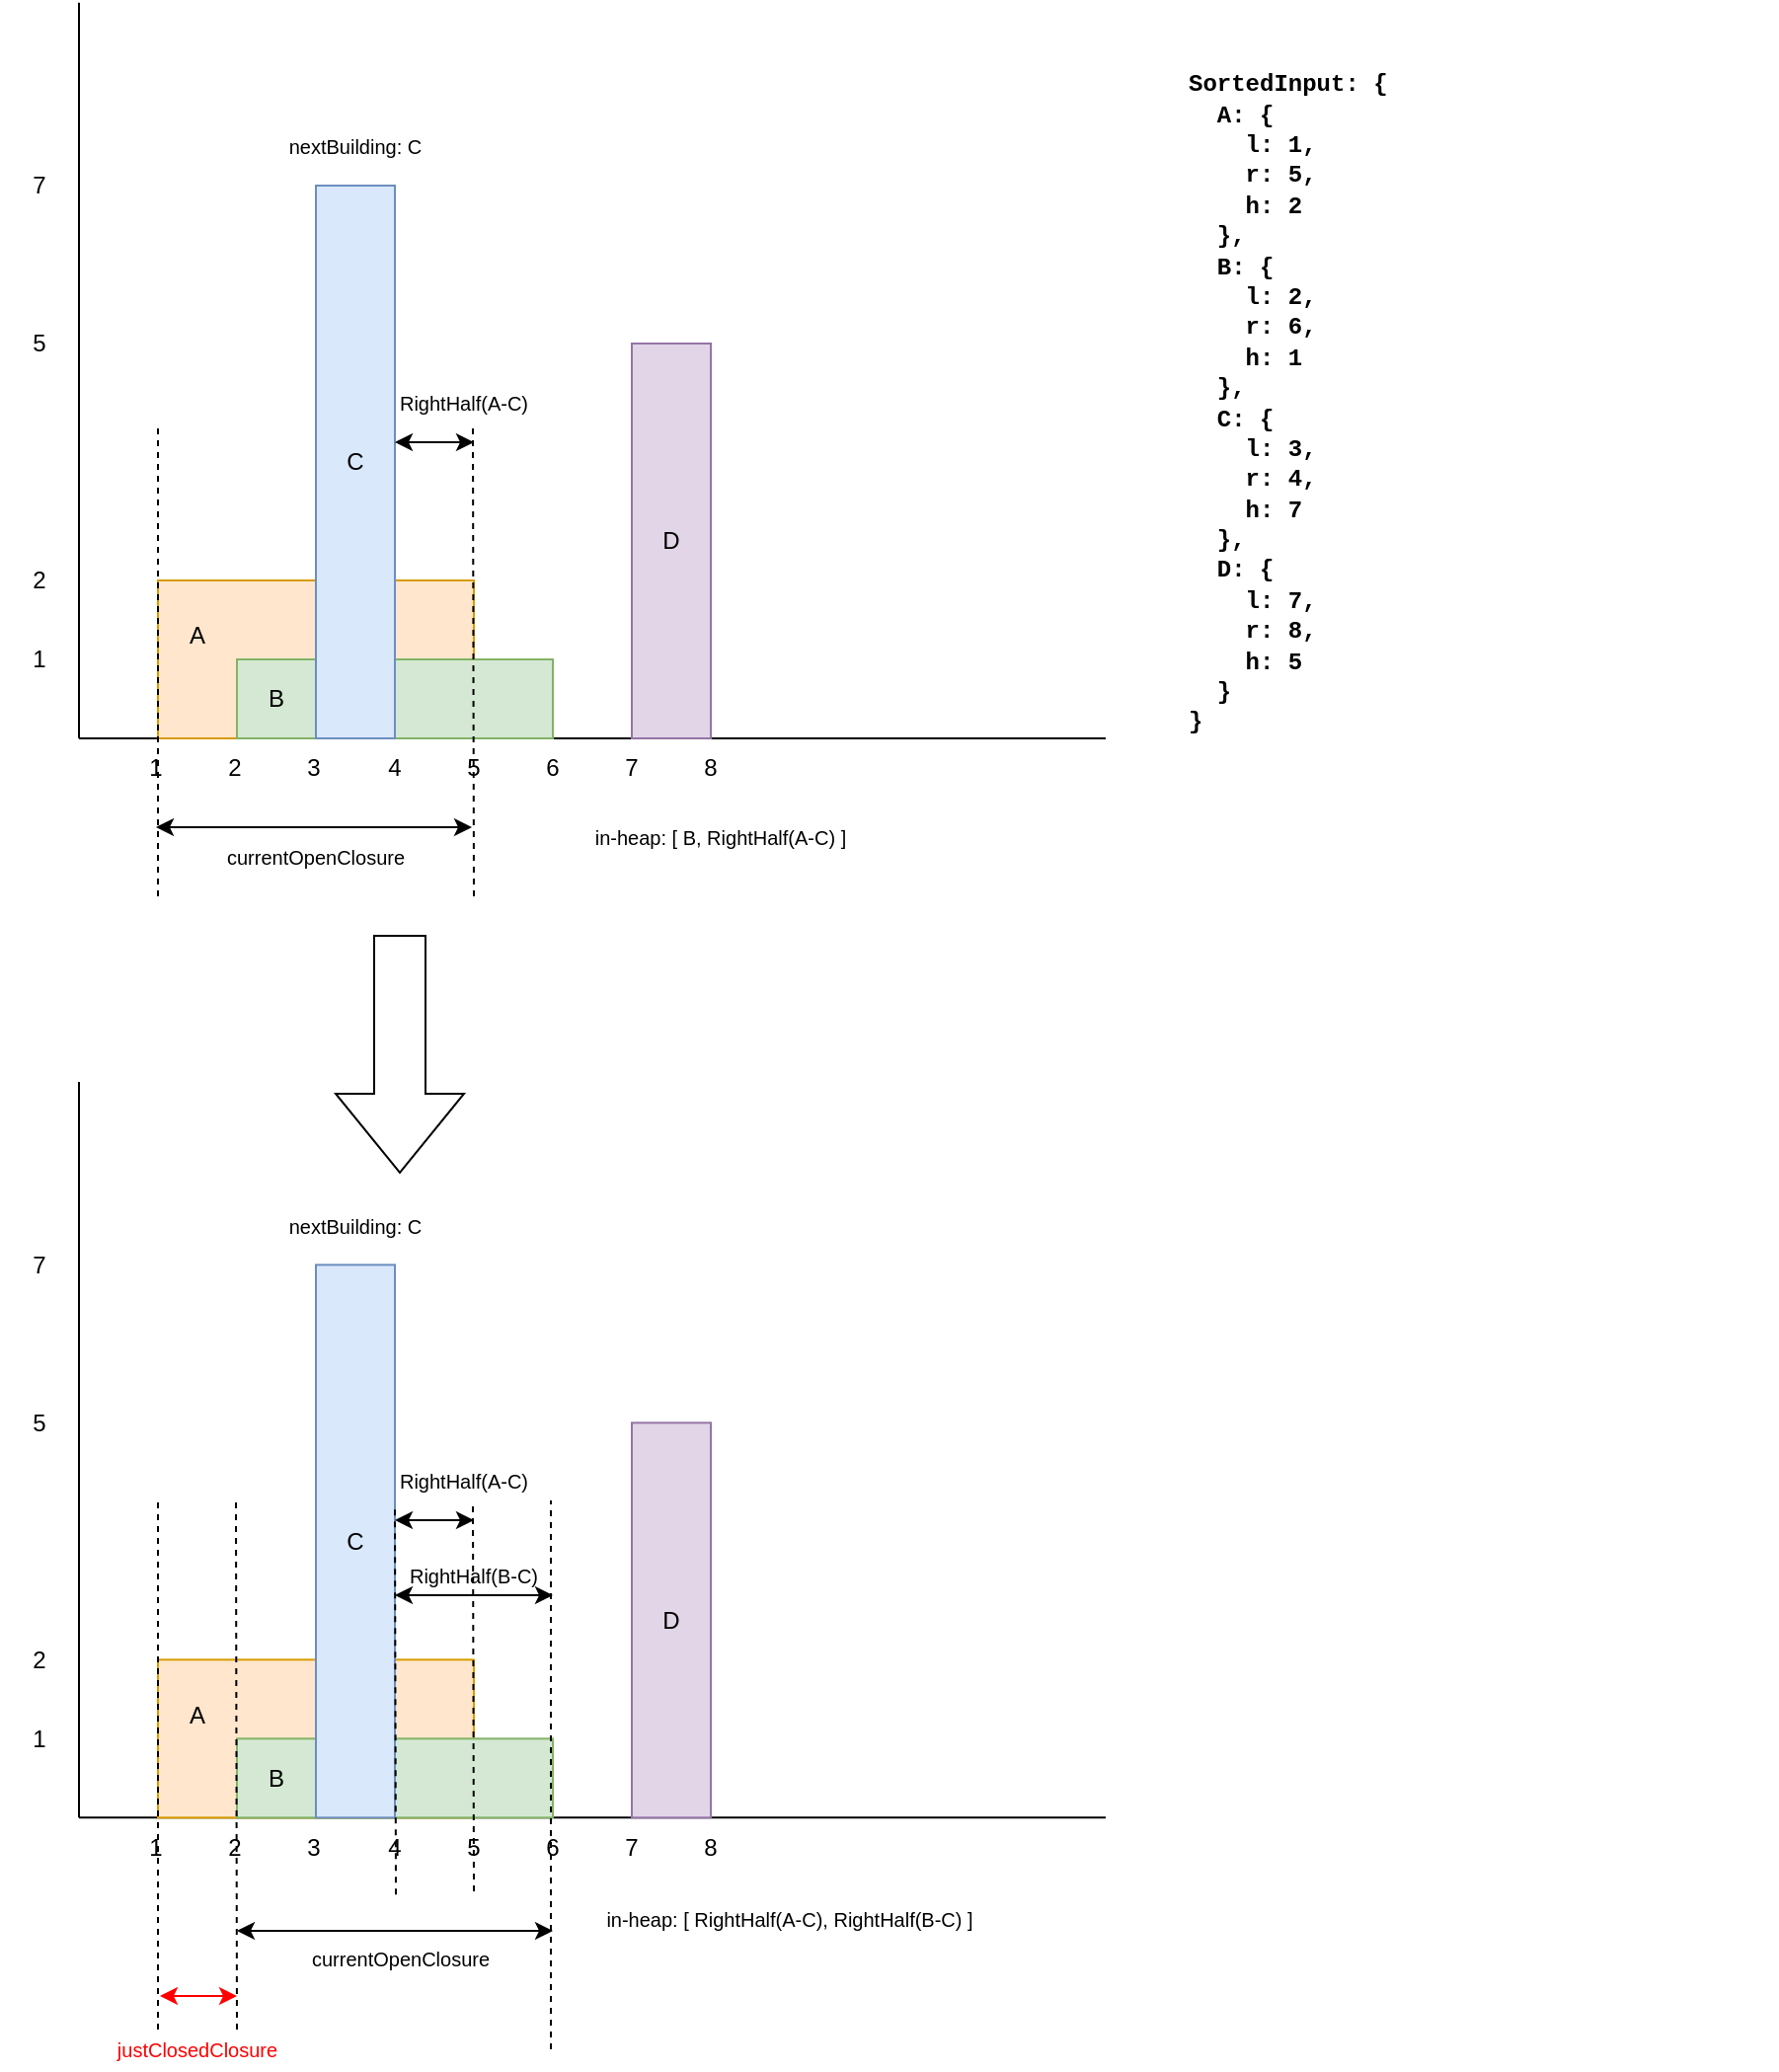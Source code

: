 <mxfile version="12.4.2" type="device" pages="1"><diagram id="HxeMkuzWm_3UuA6j0s6W" name="Page-1"><mxGraphModel dx="768" dy="1660" grid="1" gridSize="10" guides="1" tooltips="1" connect="1" arrows="1" fold="1" page="1" pageScale="1" pageWidth="827" pageHeight="1169" math="0" shadow="0"><root><mxCell id="0"/><mxCell id="1" parent="0"/><mxCell id="lubWwQueUb9EpYyNy_FM-1" value="" style="endArrow=none;html=1;" parent="1" edge="1"><mxGeometry width="50" height="50" relative="1" as="geometry"><mxPoint x="120" y="320" as="sourcePoint"/><mxPoint x="640" y="320" as="targetPoint"/></mxGeometry></mxCell><mxCell id="lubWwQueUb9EpYyNy_FM-2" value="" style="endArrow=none;html=1;" parent="1" edge="1"><mxGeometry width="50" height="50" relative="1" as="geometry"><mxPoint x="120" y="320" as="sourcePoint"/><mxPoint x="120" y="-52.667" as="targetPoint"/></mxGeometry></mxCell><mxCell id="lubWwQueUb9EpYyNy_FM-3" value="1" style="text;html=1;strokeColor=none;fillColor=none;align=center;verticalAlign=middle;whiteSpace=wrap;rounded=0;" parent="1" vertex="1"><mxGeometry x="139" y="325" width="40" height="20" as="geometry"/></mxCell><mxCell id="lubWwQueUb9EpYyNy_FM-4" value="4" style="text;html=1;strokeColor=none;fillColor=none;align=center;verticalAlign=middle;whiteSpace=wrap;rounded=0;" parent="1" vertex="1"><mxGeometry x="260" y="325" width="40" height="20" as="geometry"/></mxCell><mxCell id="lubWwQueUb9EpYyNy_FM-5" value="2" style="text;html=1;strokeColor=none;fillColor=none;align=center;verticalAlign=middle;whiteSpace=wrap;rounded=0;" parent="1" vertex="1"><mxGeometry x="80" y="230" width="40" height="20" as="geometry"/></mxCell><mxCell id="lubWwQueUb9EpYyNy_FM-6" value="5" style="text;html=1;strokeColor=none;fillColor=none;align=center;verticalAlign=middle;whiteSpace=wrap;rounded=0;" parent="1" vertex="1"><mxGeometry x="80" y="110" width="40" height="20" as="geometry"/></mxCell><mxCell id="lubWwQueUb9EpYyNy_FM-7" value="7" style="text;html=1;strokeColor=none;fillColor=none;align=center;verticalAlign=middle;whiteSpace=wrap;rounded=0;" parent="1" vertex="1"><mxGeometry x="80" y="30" width="40" height="20" as="geometry"/></mxCell><mxCell id="lubWwQueUb9EpYyNy_FM-10" value="2" style="text;html=1;strokeColor=none;fillColor=none;align=center;verticalAlign=middle;whiteSpace=wrap;rounded=0;" parent="1" vertex="1"><mxGeometry x="179" y="325" width="40" height="20" as="geometry"/></mxCell><mxCell id="lubWwQueUb9EpYyNy_FM-11" value="3" style="text;html=1;strokeColor=none;fillColor=none;align=center;verticalAlign=middle;whiteSpace=wrap;rounded=0;" parent="1" vertex="1"><mxGeometry x="219" y="325" width="40" height="20" as="geometry"/></mxCell><mxCell id="lubWwQueUb9EpYyNy_FM-12" value="5" style="text;html=1;strokeColor=none;fillColor=none;align=center;verticalAlign=middle;whiteSpace=wrap;rounded=0;" parent="1" vertex="1"><mxGeometry x="300" y="325" width="40" height="20" as="geometry"/></mxCell><mxCell id="lubWwQueUb9EpYyNy_FM-13" value="6" style="text;html=1;strokeColor=none;fillColor=none;align=center;verticalAlign=middle;whiteSpace=wrap;rounded=0;" parent="1" vertex="1"><mxGeometry x="340" y="325" width="40" height="20" as="geometry"/></mxCell><mxCell id="lubWwQueUb9EpYyNy_FM-14" value="7" style="text;html=1;strokeColor=none;fillColor=none;align=center;verticalAlign=middle;whiteSpace=wrap;rounded=0;" parent="1" vertex="1"><mxGeometry x="380" y="325" width="40" height="20" as="geometry"/></mxCell><mxCell id="lubWwQueUb9EpYyNy_FM-8" value="A" style="rounded=0;whiteSpace=wrap;html=1;fillColor=#ffe6cc;strokeColor=#d79b00;verticalAlign=top;align=left;spacing=16;" parent="1" vertex="1"><mxGeometry x="160" y="240" width="160" height="80" as="geometry"/></mxCell><mxCell id="lubWwQueUb9EpYyNy_FM-15" value="B" style="rounded=0;whiteSpace=wrap;html=1;fillColor=#d5e8d4;strokeColor=#82b366;align=left;spacing=16;" parent="1" vertex="1"><mxGeometry x="200" y="280" width="160" height="40" as="geometry"/></mxCell><mxCell id="lubWwQueUb9EpYyNy_FM-16" value="1" style="text;html=1;strokeColor=none;fillColor=none;align=center;verticalAlign=middle;whiteSpace=wrap;rounded=0;" parent="1" vertex="1"><mxGeometry x="80" y="270" width="40" height="20" as="geometry"/></mxCell><mxCell id="lubWwQueUb9EpYyNy_FM-17" value="8" style="text;html=1;strokeColor=none;fillColor=none;align=center;verticalAlign=middle;whiteSpace=wrap;rounded=0;" parent="1" vertex="1"><mxGeometry x="420" y="325" width="40" height="20" as="geometry"/></mxCell><mxCell id="lubWwQueUb9EpYyNy_FM-18" value="D" style="rounded=0;whiteSpace=wrap;html=1;fillColor=#e1d5e7;strokeColor=#9673a6;" parent="1" vertex="1"><mxGeometry x="400" y="120" width="40" height="200" as="geometry"/></mxCell><mxCell id="lubWwQueUb9EpYyNy_FM-19" value="&lt;div&gt;&lt;font face=&quot;Courier New&quot;&gt;&lt;b&gt;SortedInput: {&lt;/b&gt;&lt;/font&gt;&lt;/div&gt;&lt;div&gt;&lt;font face=&quot;Courier New&quot;&gt;&lt;b&gt;&amp;nbsp; A: {&lt;/b&gt;&lt;/font&gt;&lt;/div&gt;&lt;div&gt;&lt;font face=&quot;Courier New&quot;&gt;&lt;b&gt;&amp;nbsp; &amp;nbsp; l: 1,&amp;nbsp;&lt;/b&gt;&lt;/font&gt;&lt;/div&gt;&lt;div&gt;&lt;font face=&quot;Courier New&quot;&gt;&lt;b&gt;&amp;nbsp; &amp;nbsp; r: 5,&amp;nbsp;&lt;/b&gt;&lt;/font&gt;&lt;/div&gt;&lt;div&gt;&lt;font face=&quot;Courier New&quot;&gt;&lt;b&gt;&amp;nbsp; &amp;nbsp; h: 2&lt;/b&gt;&lt;/font&gt;&lt;/div&gt;&lt;div&gt;&lt;font face=&quot;Courier New&quot;&gt;&lt;b&gt;&amp;nbsp; },&amp;nbsp;&lt;/b&gt;&lt;/font&gt;&lt;/div&gt;&lt;div&gt;&lt;font face=&quot;Courier New&quot;&gt;&lt;b&gt;&amp;nbsp; B: {&lt;/b&gt;&lt;/font&gt;&lt;/div&gt;&lt;div&gt;&lt;font face=&quot;Courier New&quot;&gt;&lt;b&gt;&amp;nbsp; &amp;nbsp; l: 2,&amp;nbsp;&lt;/b&gt;&lt;/font&gt;&lt;/div&gt;&lt;div&gt;&lt;font face=&quot;Courier New&quot;&gt;&lt;b&gt;&amp;nbsp; &amp;nbsp; r: 6,&amp;nbsp;&lt;/b&gt;&lt;/font&gt;&lt;/div&gt;&lt;div&gt;&lt;font face=&quot;Courier New&quot;&gt;&lt;b&gt;&amp;nbsp; &amp;nbsp; h: 1&lt;/b&gt;&lt;/font&gt;&lt;/div&gt;&lt;div&gt;&lt;font face=&quot;Courier New&quot;&gt;&lt;b&gt;&amp;nbsp; },&amp;nbsp;&lt;/b&gt;&lt;/font&gt;&lt;/div&gt;&lt;div&gt;&lt;font face=&quot;Courier New&quot;&gt;&lt;b&gt;&amp;nbsp; C: {&lt;/b&gt;&lt;/font&gt;&lt;/div&gt;&lt;div&gt;&lt;font face=&quot;Courier New&quot;&gt;&lt;b&gt;&amp;nbsp; &amp;nbsp; l: 3,&amp;nbsp;&lt;/b&gt;&lt;/font&gt;&lt;/div&gt;&lt;div&gt;&lt;font face=&quot;Courier New&quot;&gt;&lt;b&gt;&amp;nbsp; &amp;nbsp; r: 4,&amp;nbsp;&lt;/b&gt;&lt;/font&gt;&lt;/div&gt;&lt;div&gt;&lt;font face=&quot;Courier New&quot;&gt;&lt;b&gt;&amp;nbsp; &amp;nbsp; h: 7&lt;/b&gt;&lt;/font&gt;&lt;/div&gt;&lt;div&gt;&lt;font face=&quot;Courier New&quot;&gt;&lt;b&gt;&amp;nbsp; },&lt;/b&gt;&lt;/font&gt;&lt;/div&gt;&lt;div&gt;&lt;font face=&quot;Courier New&quot;&gt;&lt;b&gt;&amp;nbsp; D: {&lt;/b&gt;&lt;/font&gt;&lt;/div&gt;&lt;div&gt;&lt;font face=&quot;Courier New&quot;&gt;&lt;b&gt;&amp;nbsp; &amp;nbsp; l: 7,&lt;/b&gt;&lt;/font&gt;&lt;/div&gt;&lt;div&gt;&lt;font face=&quot;Courier New&quot;&gt;&lt;b&gt;&amp;nbsp; &amp;nbsp; r: 8,&lt;/b&gt;&lt;/font&gt;&lt;/div&gt;&lt;div&gt;&lt;font face=&quot;Courier New&quot;&gt;&lt;b&gt;&amp;nbsp; &amp;nbsp; h: 5&lt;/b&gt;&lt;/font&gt;&lt;/div&gt;&lt;div&gt;&lt;font face=&quot;Courier New&quot;&gt;&lt;b&gt;&amp;nbsp; }&lt;/b&gt;&lt;/font&gt;&lt;/div&gt;&lt;div&gt;&lt;font face=&quot;Courier New&quot;&gt;&lt;b&gt;}&lt;/b&gt;&lt;/font&gt;&lt;/div&gt;" style="text;html=1;strokeColor=none;fillColor=none;align=left;verticalAlign=middle;whiteSpace=wrap;rounded=0;" parent="1" vertex="1"><mxGeometry x="680" y="140" width="300" height="20" as="geometry"/></mxCell><mxCell id="lubWwQueUb9EpYyNy_FM-20" value="" style="endArrow=none;dashed=1;html=1;" parent="1" edge="1"><mxGeometry width="50" height="50" relative="1" as="geometry"><mxPoint x="160" y="400" as="sourcePoint"/><mxPoint x="160" y="160" as="targetPoint"/></mxGeometry></mxCell><mxCell id="lubWwQueUb9EpYyNy_FM-22" value="" style="endArrow=none;dashed=1;html=1;" parent="1" edge="1"><mxGeometry width="50" height="50" relative="1" as="geometry"><mxPoint x="320" y="400" as="sourcePoint"/><mxPoint x="319.5" y="160" as="targetPoint"/></mxGeometry></mxCell><mxCell id="lubWwQueUb9EpYyNy_FM-25" value="" style="endArrow=classic;startArrow=classic;html=1;" parent="1" edge="1"><mxGeometry width="50" height="50" relative="1" as="geometry"><mxPoint x="159" y="365" as="sourcePoint"/><mxPoint x="319" y="365" as="targetPoint"/></mxGeometry></mxCell><mxCell id="lubWwQueUb9EpYyNy_FM-26" value="currentOpenClosure" style="text;html=1;strokeColor=none;fillColor=none;align=center;verticalAlign=middle;whiteSpace=wrap;rounded=0;fontSize=10;" parent="1" vertex="1"><mxGeometry x="220" y="370" width="40" height="20" as="geometry"/></mxCell><mxCell id="lubWwQueUb9EpYyNy_FM-27" value="in-heap: [ B, RightHalf(A-C) ]" style="text;html=1;strokeColor=none;fillColor=none;align=center;verticalAlign=middle;whiteSpace=wrap;rounded=0;fontSize=10;" parent="1" vertex="1"><mxGeometry x="380" y="360" width="130" height="20" as="geometry"/></mxCell><mxCell id="lubWwQueUb9EpYyNy_FM-29" value="nextBuilding: C" style="text;html=1;strokeColor=none;fillColor=none;align=center;verticalAlign=middle;whiteSpace=wrap;rounded=0;fontSize=10;" parent="1" vertex="1"><mxGeometry x="220" y="10" width="80" height="20" as="geometry"/></mxCell><mxCell id="lubWwQueUb9EpYyNy_FM-60" value="" style="html=1;shadow=0;dashed=0;align=center;verticalAlign=middle;shape=mxgraph.arrows2.arrow;dy=0.6;dx=40;direction=south;notch=0;fontSize=10;" parent="1" vertex="1"><mxGeometry x="250" y="420" width="65" height="120" as="geometry"/></mxCell><mxCell id="lubWwQueUb9EpYyNy_FM-9" value="C" style="rounded=0;whiteSpace=wrap;html=1;fillColor=#dae8fc;strokeColor=#6c8ebf;" parent="1" vertex="1"><mxGeometry x="240" y="40" width="40" height="280" as="geometry"/></mxCell><mxCell id="G-t8yQFJqb7iV4SkO8Fx-1" value="" style="endArrow=none;html=1;" edge="1" parent="1"><mxGeometry width="50" height="50" relative="1" as="geometry"><mxPoint x="120" y="866.67" as="sourcePoint"/><mxPoint x="640" y="866.67" as="targetPoint"/></mxGeometry></mxCell><mxCell id="G-t8yQFJqb7iV4SkO8Fx-2" value="" style="endArrow=none;html=1;" edge="1" parent="1"><mxGeometry width="50" height="50" relative="1" as="geometry"><mxPoint x="120" y="866.67" as="sourcePoint"/><mxPoint x="120" y="494.003" as="targetPoint"/></mxGeometry></mxCell><mxCell id="G-t8yQFJqb7iV4SkO8Fx-3" value="1" style="text;html=1;strokeColor=none;fillColor=none;align=center;verticalAlign=middle;whiteSpace=wrap;rounded=0;" vertex="1" parent="1"><mxGeometry x="139" y="871.67" width="40" height="20" as="geometry"/></mxCell><mxCell id="G-t8yQFJqb7iV4SkO8Fx-4" value="4" style="text;html=1;strokeColor=none;fillColor=none;align=center;verticalAlign=middle;whiteSpace=wrap;rounded=0;" vertex="1" parent="1"><mxGeometry x="260" y="871.67" width="40" height="20" as="geometry"/></mxCell><mxCell id="G-t8yQFJqb7iV4SkO8Fx-5" value="2" style="text;html=1;strokeColor=none;fillColor=none;align=center;verticalAlign=middle;whiteSpace=wrap;rounded=0;" vertex="1" parent="1"><mxGeometry x="80" y="776.67" width="40" height="20" as="geometry"/></mxCell><mxCell id="G-t8yQFJqb7iV4SkO8Fx-6" value="5" style="text;html=1;strokeColor=none;fillColor=none;align=center;verticalAlign=middle;whiteSpace=wrap;rounded=0;" vertex="1" parent="1"><mxGeometry x="80" y="656.67" width="40" height="20" as="geometry"/></mxCell><mxCell id="G-t8yQFJqb7iV4SkO8Fx-7" value="7" style="text;html=1;strokeColor=none;fillColor=none;align=center;verticalAlign=middle;whiteSpace=wrap;rounded=0;" vertex="1" parent="1"><mxGeometry x="80" y="576.67" width="40" height="20" as="geometry"/></mxCell><mxCell id="G-t8yQFJqb7iV4SkO8Fx-8" value="2" style="text;html=1;strokeColor=none;fillColor=none;align=center;verticalAlign=middle;whiteSpace=wrap;rounded=0;" vertex="1" parent="1"><mxGeometry x="179" y="871.67" width="40" height="20" as="geometry"/></mxCell><mxCell id="G-t8yQFJqb7iV4SkO8Fx-9" value="3" style="text;html=1;strokeColor=none;fillColor=none;align=center;verticalAlign=middle;whiteSpace=wrap;rounded=0;" vertex="1" parent="1"><mxGeometry x="219" y="871.67" width="40" height="20" as="geometry"/></mxCell><mxCell id="G-t8yQFJqb7iV4SkO8Fx-10" value="5" style="text;html=1;strokeColor=none;fillColor=none;align=center;verticalAlign=middle;whiteSpace=wrap;rounded=0;" vertex="1" parent="1"><mxGeometry x="300" y="871.67" width="40" height="20" as="geometry"/></mxCell><mxCell id="G-t8yQFJqb7iV4SkO8Fx-11" value="6" style="text;html=1;strokeColor=none;fillColor=none;align=center;verticalAlign=middle;whiteSpace=wrap;rounded=0;" vertex="1" parent="1"><mxGeometry x="340" y="871.67" width="40" height="20" as="geometry"/></mxCell><mxCell id="G-t8yQFJqb7iV4SkO8Fx-12" value="7" style="text;html=1;strokeColor=none;fillColor=none;align=center;verticalAlign=middle;whiteSpace=wrap;rounded=0;" vertex="1" parent="1"><mxGeometry x="380" y="871.67" width="40" height="20" as="geometry"/></mxCell><mxCell id="G-t8yQFJqb7iV4SkO8Fx-13" value="A" style="rounded=0;whiteSpace=wrap;html=1;fillColor=#ffe6cc;strokeColor=#d79b00;verticalAlign=top;align=left;spacing=16;" vertex="1" parent="1"><mxGeometry x="160" y="786.67" width="160" height="80" as="geometry"/></mxCell><mxCell id="G-t8yQFJqb7iV4SkO8Fx-14" value="B" style="rounded=0;whiteSpace=wrap;html=1;fillColor=#d5e8d4;strokeColor=#82b366;align=left;spacing=16;" vertex="1" parent="1"><mxGeometry x="200" y="826.67" width="160" height="40" as="geometry"/></mxCell><mxCell id="G-t8yQFJqb7iV4SkO8Fx-15" value="1" style="text;html=1;strokeColor=none;fillColor=none;align=center;verticalAlign=middle;whiteSpace=wrap;rounded=0;" vertex="1" parent="1"><mxGeometry x="80" y="816.67" width="40" height="20" as="geometry"/></mxCell><mxCell id="G-t8yQFJqb7iV4SkO8Fx-16" value="8" style="text;html=1;strokeColor=none;fillColor=none;align=center;verticalAlign=middle;whiteSpace=wrap;rounded=0;" vertex="1" parent="1"><mxGeometry x="420" y="871.67" width="40" height="20" as="geometry"/></mxCell><mxCell id="G-t8yQFJqb7iV4SkO8Fx-17" value="D" style="rounded=0;whiteSpace=wrap;html=1;fillColor=#e1d5e7;strokeColor=#9673a6;" vertex="1" parent="1"><mxGeometry x="400" y="666.67" width="40" height="200" as="geometry"/></mxCell><mxCell id="G-t8yQFJqb7iV4SkO8Fx-18" value="" style="endArrow=none;dashed=1;html=1;" edge="1" parent="1"><mxGeometry width="50" height="50" relative="1" as="geometry"><mxPoint x="200" y="974" as="sourcePoint"/><mxPoint x="199.5" y="706.0" as="targetPoint"/></mxGeometry></mxCell><mxCell id="G-t8yQFJqb7iV4SkO8Fx-19" value="" style="endArrow=none;dashed=1;html=1;" edge="1" parent="1"><mxGeometry width="50" height="50" relative="1" as="geometry"><mxPoint x="320" y="904" as="sourcePoint"/><mxPoint x="319.5" y="706.67" as="targetPoint"/></mxGeometry></mxCell><mxCell id="G-t8yQFJqb7iV4SkO8Fx-20" value="" style="endArrow=classic;startArrow=classic;html=1;" edge="1" parent="1"><mxGeometry width="50" height="50" relative="1" as="geometry"><mxPoint x="200" y="924" as="sourcePoint"/><mxPoint x="360" y="924" as="targetPoint"/></mxGeometry></mxCell><mxCell id="G-t8yQFJqb7iV4SkO8Fx-21" value="currentOpenClosure" style="text;html=1;strokeColor=none;fillColor=none;align=center;verticalAlign=middle;whiteSpace=wrap;rounded=0;fontSize=10;" vertex="1" parent="1"><mxGeometry x="262.5" y="928.0" width="40" height="20" as="geometry"/></mxCell><mxCell id="G-t8yQFJqb7iV4SkO8Fx-22" value="in-heap: [ RightHalf(A-C), RightHalf(B-C) ]" style="text;html=1;strokeColor=none;fillColor=none;align=center;verticalAlign=middle;whiteSpace=wrap;rounded=0;fontSize=10;" vertex="1" parent="1"><mxGeometry x="380" y="908" width="200" height="20" as="geometry"/></mxCell><mxCell id="G-t8yQFJqb7iV4SkO8Fx-23" value="nextBuilding: C" style="text;html=1;strokeColor=none;fillColor=none;align=center;verticalAlign=middle;whiteSpace=wrap;rounded=0;fontSize=10;" vertex="1" parent="1"><mxGeometry x="225" y="556.67" width="70" height="20" as="geometry"/></mxCell><mxCell id="G-t8yQFJqb7iV4SkO8Fx-24" value="C" style="rounded=0;whiteSpace=wrap;html=1;fillColor=#dae8fc;strokeColor=#6c8ebf;" vertex="1" parent="1"><mxGeometry x="240" y="586.67" width="40" height="280" as="geometry"/></mxCell><mxCell id="G-t8yQFJqb7iV4SkO8Fx-25" value="" style="endArrow=classic;startArrow=classic;html=1;" edge="1" parent="1"><mxGeometry width="50" height="50" relative="1" as="geometry"><mxPoint x="280" y="170" as="sourcePoint"/><mxPoint x="320" y="170" as="targetPoint"/></mxGeometry></mxCell><mxCell id="G-t8yQFJqb7iV4SkO8Fx-26" value="RightHalf(A-C)" style="text;html=1;strokeColor=none;fillColor=none;align=center;verticalAlign=middle;whiteSpace=wrap;rounded=0;fontSize=10;" vertex="1" parent="1"><mxGeometry x="280" y="140" width="70" height="20" as="geometry"/></mxCell><mxCell id="G-t8yQFJqb7iV4SkO8Fx-27" value="" style="endArrow=classic;startArrow=classic;html=1;" edge="1" parent="1"><mxGeometry width="50" height="50" relative="1" as="geometry"><mxPoint x="280" y="716" as="sourcePoint"/><mxPoint x="320" y="716" as="targetPoint"/></mxGeometry></mxCell><mxCell id="G-t8yQFJqb7iV4SkO8Fx-28" value="RightHalf(A-C)" style="text;html=1;strokeColor=none;fillColor=none;align=center;verticalAlign=middle;whiteSpace=wrap;rounded=0;fontSize=10;" vertex="1" parent="1"><mxGeometry x="280" y="686" width="70" height="20" as="geometry"/></mxCell><mxCell id="G-t8yQFJqb7iV4SkO8Fx-30" value="" style="endArrow=none;dashed=1;html=1;" edge="1" parent="1"><mxGeometry width="50" height="50" relative="1" as="geometry"><mxPoint x="160" y="974" as="sourcePoint"/><mxPoint x="160" y="706" as="targetPoint"/></mxGeometry></mxCell><mxCell id="G-t8yQFJqb7iV4SkO8Fx-31" value="" style="endArrow=classic;startArrow=classic;html=1;strokeColor=#FF0000;" edge="1" parent="1"><mxGeometry width="50" height="50" relative="1" as="geometry"><mxPoint x="161" y="957" as="sourcePoint"/><mxPoint x="200" y="957" as="targetPoint"/></mxGeometry></mxCell><mxCell id="G-t8yQFJqb7iV4SkO8Fx-32" value="&lt;font color=&quot;#ff0000&quot;&gt;justClosedClosure&lt;/font&gt;" style="text;html=1;strokeColor=none;fillColor=none;align=center;verticalAlign=middle;whiteSpace=wrap;rounded=0;fontSize=10;" vertex="1" parent="1"><mxGeometry x="160" y="974.0" width="40" height="20" as="geometry"/></mxCell><mxCell id="G-t8yQFJqb7iV4SkO8Fx-33" value="" style="endArrow=none;dashed=1;html=1;" edge="1" parent="1"><mxGeometry width="50" height="50" relative="1" as="geometry"><mxPoint x="359" y="984" as="sourcePoint"/><mxPoint x="359" y="706.0" as="targetPoint"/></mxGeometry></mxCell><mxCell id="G-t8yQFJqb7iV4SkO8Fx-34" value="" style="endArrow=none;dashed=1;html=1;" edge="1" parent="1"><mxGeometry width="50" height="50" relative="1" as="geometry"><mxPoint x="280.5" y="905.67" as="sourcePoint"/><mxPoint x="280" y="708.34" as="targetPoint"/></mxGeometry></mxCell><mxCell id="G-t8yQFJqb7iV4SkO8Fx-35" value="" style="endArrow=classic;startArrow=classic;html=1;" edge="1" parent="1"><mxGeometry width="50" height="50" relative="1" as="geometry"><mxPoint x="280" y="754" as="sourcePoint"/><mxPoint x="360" y="754" as="targetPoint"/></mxGeometry></mxCell><mxCell id="G-t8yQFJqb7iV4SkO8Fx-36" value="RightHalf(B-C)" style="text;html=1;strokeColor=none;fillColor=none;align=center;verticalAlign=middle;whiteSpace=wrap;rounded=0;fontSize=10;" vertex="1" parent="1"><mxGeometry x="285" y="734" width="70" height="20" as="geometry"/></mxCell></root></mxGraphModel></diagram></mxfile>